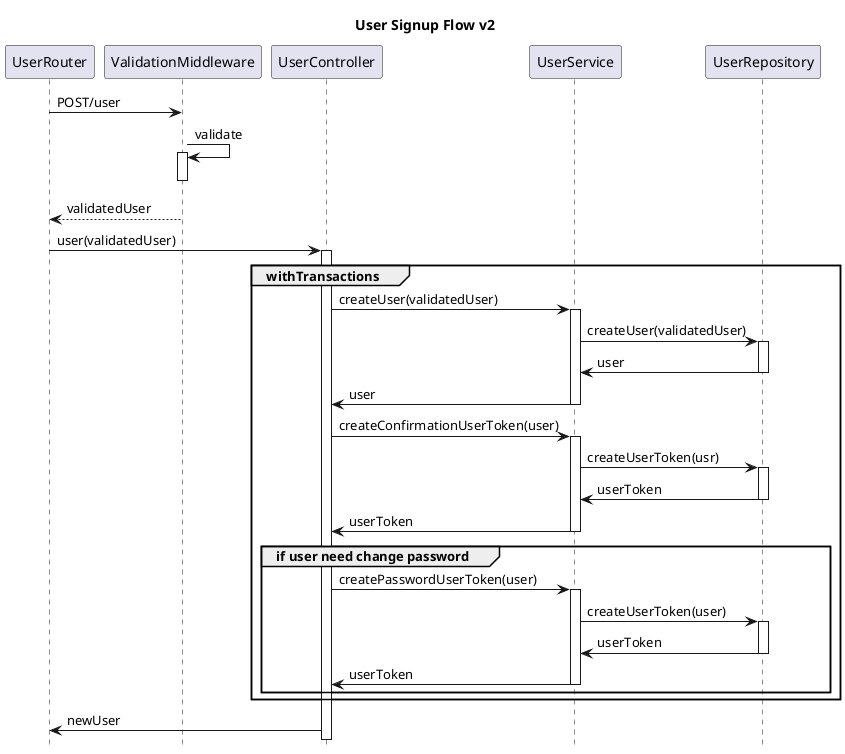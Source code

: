 @startuml user signup
title User Signup Flow v2
hide footbox

UserRouter -> ValidationMiddleware : POST/user
ValidationMiddleware -> ValidationMiddleware ++--: validate
ValidationMiddleware --> UserRouter : validatedUser

UserRouter -> UserController ++ : user(validatedUser)

group withTransactions
  UserController -> UserService ++: createUser(validatedUser)
  UserService -> UserRepository ++: createUser(validatedUser)
  UserRepository -> UserService --: user
  UserService -> UserController --: user

  UserController -> UserService ++: createConfirmationUserToken(user)
  UserService -> UserRepository ++: createUserToken(usr)
  UserRepository -> UserService --: userToken
  UserService -> UserController --: userToken
  group if user need change password
    UserController -> UserService ++: createPasswordUserToken(user)
    UserService -> UserRepository ++: createUserToken(user)
    UserRepository -> UserService --: userToken
    UserService -> UserController --: userToken
  end
end

UserController -> UserRouter : newUser

@enduml

@startuml user confirm
title User Confirmation Flow v1
hide footbox

UserRouter -> ValidationMiddleware : POST/user/confirm
ValidationMiddleware -> ValidationMiddleware ++--: validate
ValidationMiddleware --> UserRouter : validatedUserToken

UserRouter -> UserController ++ : confirm(validatedUserToken)

UserController -> UserService ++: confirmUserAccount(validatedUserToken)
UserService -> UserRepository ++: getAndValidateUserToken(validatedUserToken)
UserRepository -> UserService --: validToken

group withTransaction
  UserService -> UserRepository : confirmUserToken(validToken)
  UserRepository -> UserRepository ++--: deleteUserToken
  UserRepository -> UserRepository ++--: updateUser
  UserRepository -> UserService : confirmed
end
UserService -> UserController --: confirmed

UserController -> UserRouter : confirmed

@enduml

@startuml user set password
title User Change Password Flow v1
hide footbox

UserRouter -> ValidationMiddleware : POST/user/password
ValidationMiddleware -> ValidationMiddleware ++--: validate
ValidationMiddleware --> UserRouter : validatedUserToken

UserRouter -> UserController ++ : setPassword(validatedUserToken)

UserController -> UserService ++: setUserPassword(validToken)
UserService -> UserRepository ++: getAndValidateUserToken(validatedUserToken)
UserRepository -> UserService --: validToken

group withTransaction
  UserService -> UserRepository : setPasswordWithUserToken(validatedUserToken)
  UserRepository -> UserRepository ++--: deleteUserToken
  UserRepository -> UserRepository ++--: updateUser
  UserRepository -> UserService : updated
end
UserService -> UserController --: updated

UserController -> UserRouter : updated

@enduml
